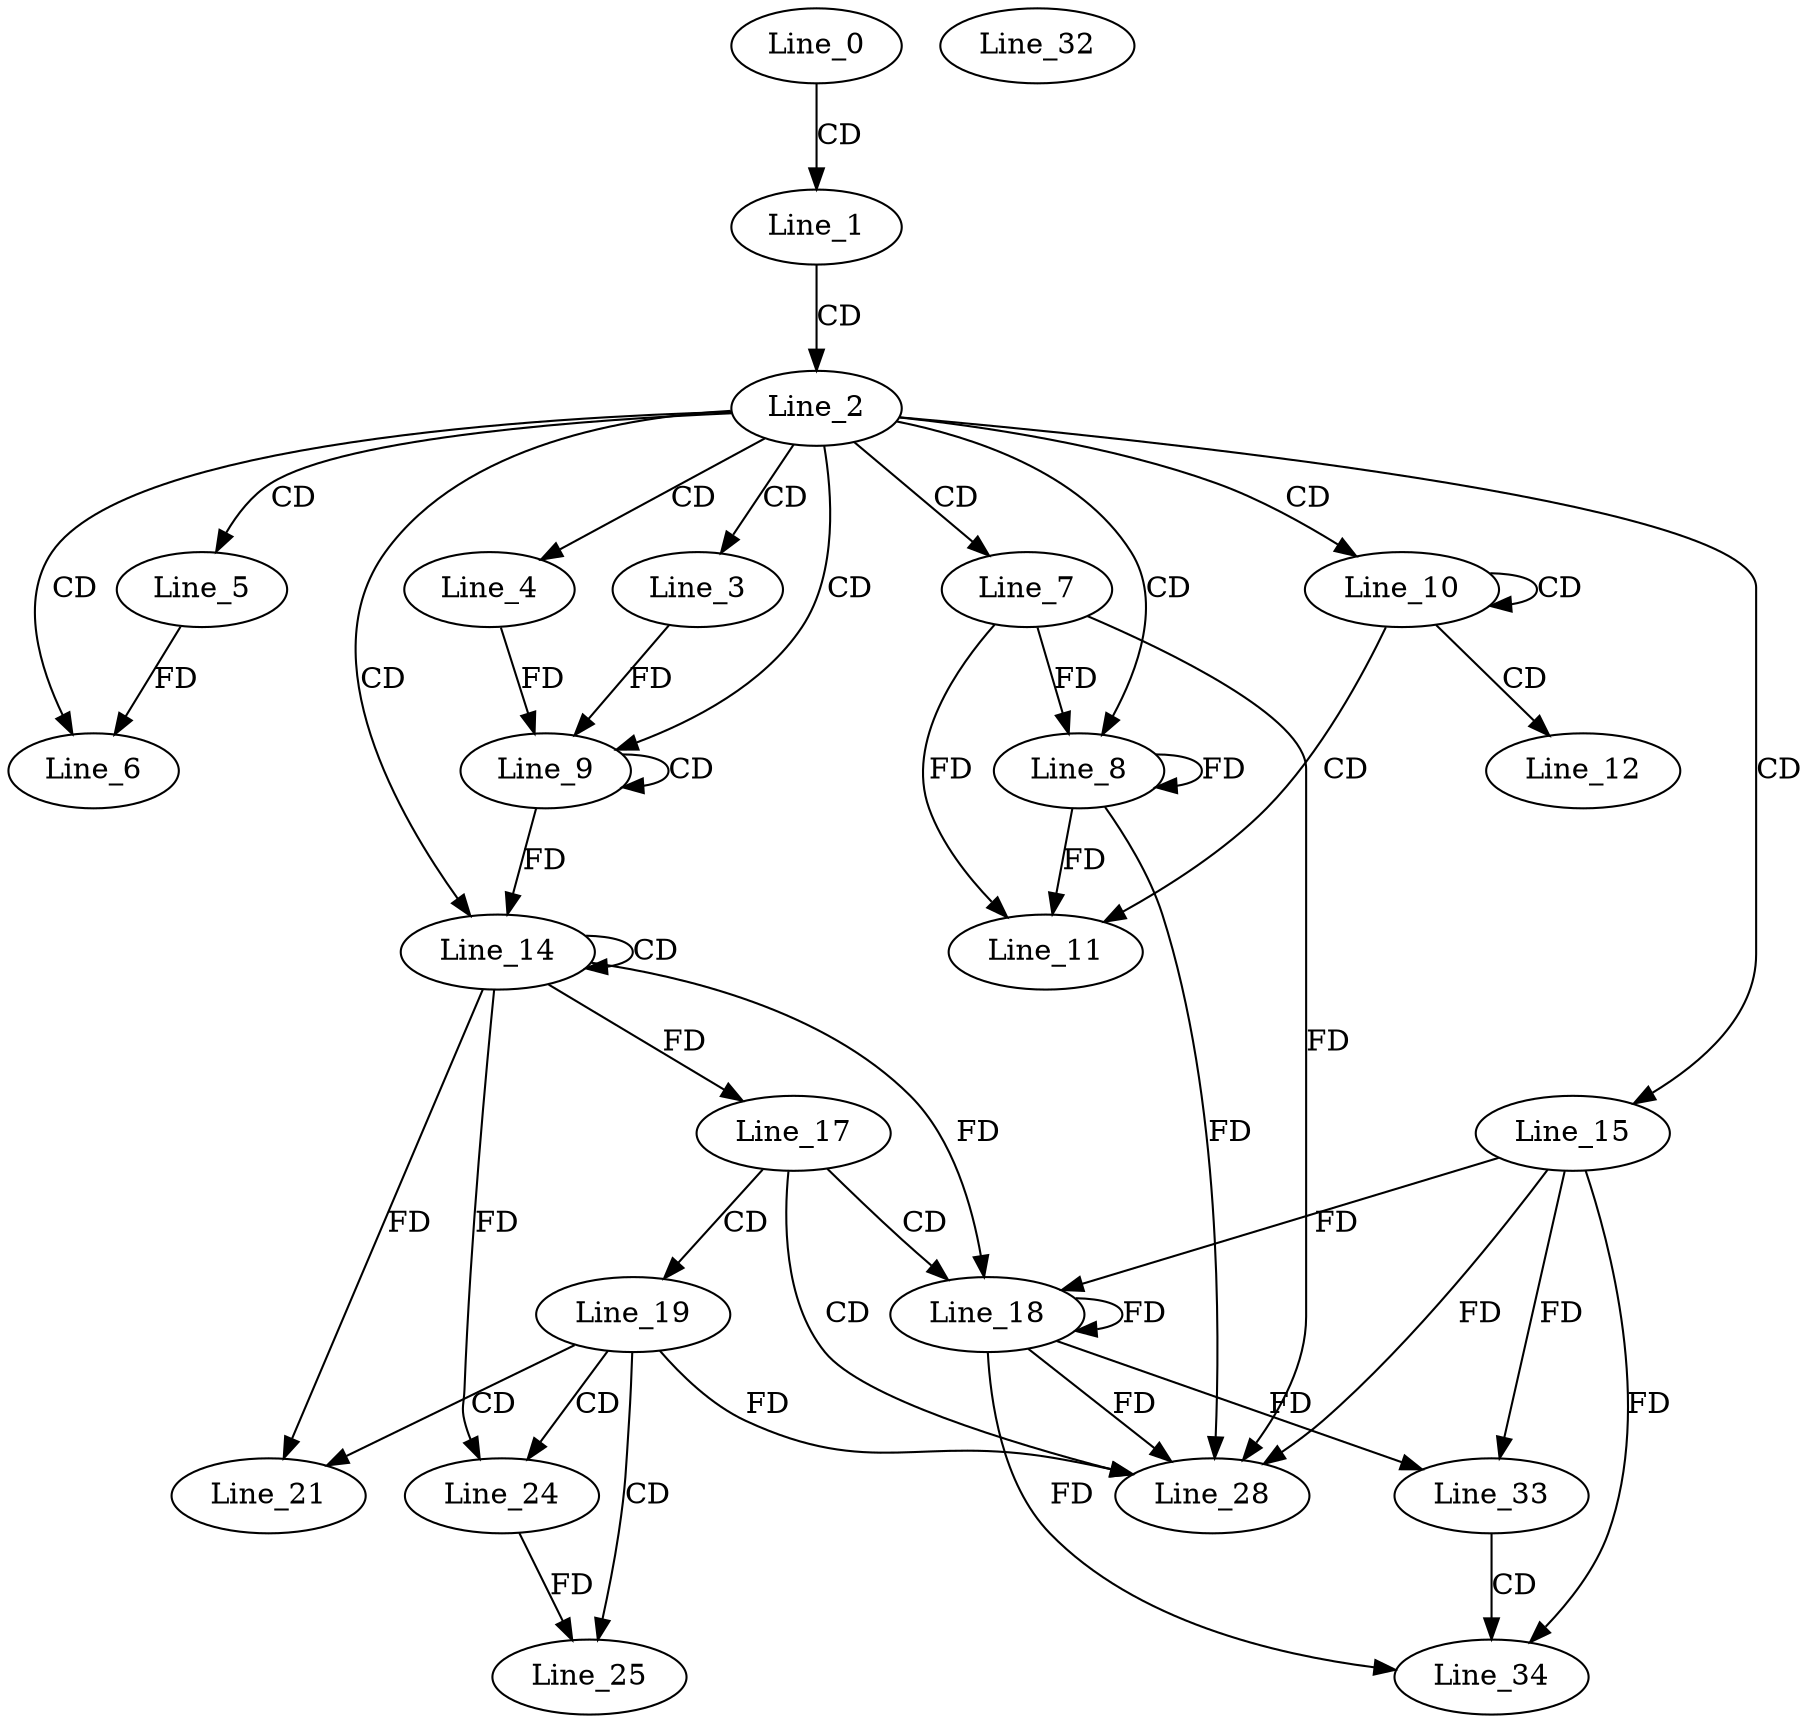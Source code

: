 digraph G {
  Line_0;
  Line_1;
  Line_2;
  Line_3;
  Line_4;
  Line_5;
  Line_6;
  Line_7;
  Line_8;
  Line_9;
  Line_9;
  Line_10;
  Line_10;
  Line_11;
  Line_12;
  Line_14;
  Line_14;
  Line_15;
  Line_17;
  Line_18;
  Line_18;
  Line_19;
  Line_19;
  Line_21;
  Line_21;
  Line_19;
  Line_24;
  Line_24;
  Line_25;
  Line_28;
  Line_32;
  Line_33;
  Line_34;
  Line_0 -> Line_1 [ label="CD" ];
  Line_1 -> Line_2 [ label="CD" ];
  Line_2 -> Line_3 [ label="CD" ];
  Line_2 -> Line_4 [ label="CD" ];
  Line_2 -> Line_5 [ label="CD" ];
  Line_2 -> Line_6 [ label="CD" ];
  Line_5 -> Line_6 [ label="FD" ];
  Line_2 -> Line_7 [ label="CD" ];
  Line_2 -> Line_8 [ label="CD" ];
  Line_7 -> Line_8 [ label="FD" ];
  Line_8 -> Line_8 [ label="FD" ];
  Line_2 -> Line_9 [ label="CD" ];
  Line_9 -> Line_9 [ label="CD" ];
  Line_3 -> Line_9 [ label="FD" ];
  Line_4 -> Line_9 [ label="FD" ];
  Line_2 -> Line_10 [ label="CD" ];
  Line_10 -> Line_10 [ label="CD" ];
  Line_10 -> Line_11 [ label="CD" ];
  Line_7 -> Line_11 [ label="FD" ];
  Line_8 -> Line_11 [ label="FD" ];
  Line_10 -> Line_12 [ label="CD" ];
  Line_2 -> Line_14 [ label="CD" ];
  Line_14 -> Line_14 [ label="CD" ];
  Line_9 -> Line_14 [ label="FD" ];
  Line_2 -> Line_15 [ label="CD" ];
  Line_14 -> Line_17 [ label="FD" ];
  Line_17 -> Line_18 [ label="CD" ];
  Line_15 -> Line_18 [ label="FD" ];
  Line_18 -> Line_18 [ label="FD" ];
  Line_14 -> Line_18 [ label="FD" ];
  Line_17 -> Line_19 [ label="CD" ];
  Line_19 -> Line_21 [ label="CD" ];
  Line_14 -> Line_21 [ label="FD" ];
  Line_19 -> Line_24 [ label="CD" ];
  Line_14 -> Line_24 [ label="FD" ];
  Line_19 -> Line_25 [ label="CD" ];
  Line_24 -> Line_25 [ label="FD" ];
  Line_17 -> Line_28 [ label="CD" ];
  Line_15 -> Line_28 [ label="FD" ];
  Line_18 -> Line_28 [ label="FD" ];
  Line_7 -> Line_28 [ label="FD" ];
  Line_8 -> Line_28 [ label="FD" ];
  Line_19 -> Line_28 [ label="FD" ];
  Line_15 -> Line_33 [ label="FD" ];
  Line_18 -> Line_33 [ label="FD" ];
  Line_33 -> Line_34 [ label="CD" ];
  Line_15 -> Line_34 [ label="FD" ];
  Line_18 -> Line_34 [ label="FD" ];
}
